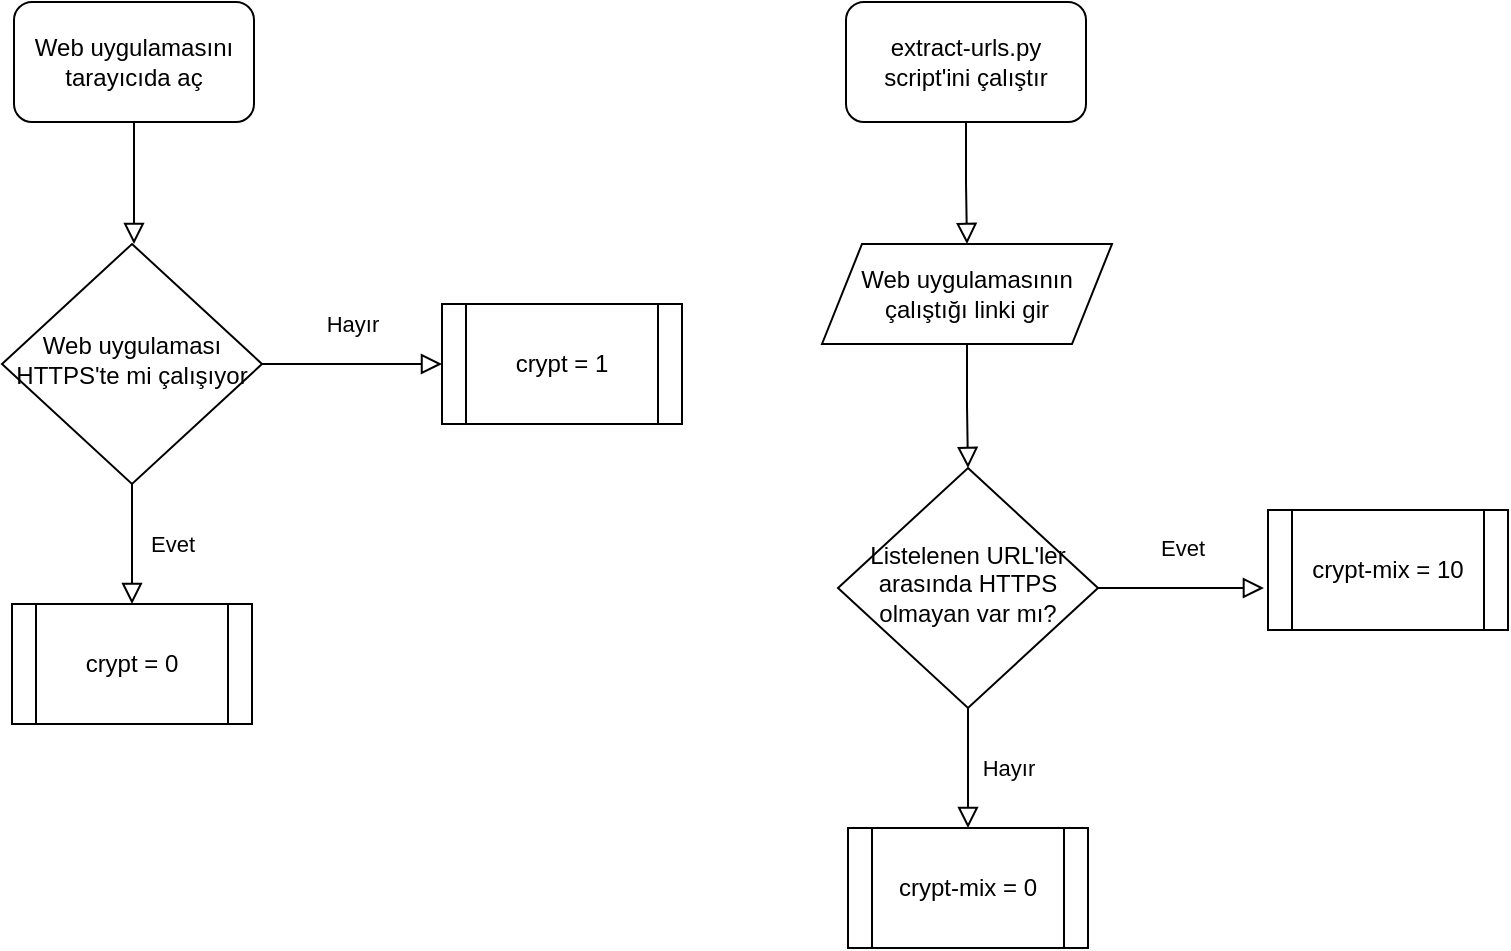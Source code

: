 <mxfile version="21.5.2" type="device">
  <diagram id="C5RBs43oDa-KdzZeNtuy" name="Page-1">
    <mxGraphModel dx="1434" dy="822" grid="1" gridSize="10" guides="1" tooltips="1" connect="1" arrows="1" fold="1" page="1" pageScale="1" pageWidth="827" pageHeight="1169" math="0" shadow="0">
      <root>
        <mxCell id="WIyWlLk6GJQsqaUBKTNV-0" />
        <mxCell id="WIyWlLk6GJQsqaUBKTNV-1" parent="WIyWlLk6GJQsqaUBKTNV-0" />
        <mxCell id="WIyWlLk6GJQsqaUBKTNV-4" value="Evet" style="rounded=0;html=1;jettySize=auto;orthogonalLoop=1;fontSize=11;endArrow=block;endFill=0;endSize=8;strokeWidth=1;shadow=0;labelBackgroundColor=none;edgeStyle=orthogonalEdgeStyle;" parent="WIyWlLk6GJQsqaUBKTNV-1" edge="1">
          <mxGeometry y="20" relative="1" as="geometry">
            <mxPoint as="offset" />
            <mxPoint x="115" y="291" as="sourcePoint" />
            <mxPoint x="115" y="351" as="targetPoint" />
          </mxGeometry>
        </mxCell>
        <mxCell id="WIyWlLk6GJQsqaUBKTNV-6" value="Web uygulaması HTTPS&#39;te mi çalışıyor" style="rhombus;whiteSpace=wrap;html=1;shadow=0;fontFamily=Helvetica;fontSize=12;align=center;strokeWidth=1;spacing=6;spacingTop=-4;" parent="WIyWlLk6GJQsqaUBKTNV-1" vertex="1">
          <mxGeometry x="50" y="171" width="130" height="120" as="geometry" />
        </mxCell>
        <mxCell id="h_RD9dawk91Q07xSKtJ4-1" value="crypt = 1" style="shape=process;whiteSpace=wrap;html=1;backgroundOutline=1;" parent="WIyWlLk6GJQsqaUBKTNV-1" vertex="1">
          <mxGeometry x="270" y="201" width="120" height="60" as="geometry" />
        </mxCell>
        <mxCell id="h_RD9dawk91Q07xSKtJ4-4" value="Hayır" style="rounded=0;html=1;jettySize=auto;orthogonalLoop=1;fontSize=11;endArrow=block;endFill=0;endSize=8;strokeWidth=1;shadow=0;labelBackgroundColor=none;edgeStyle=orthogonalEdgeStyle;exitX=1;exitY=0.5;exitDx=0;exitDy=0;entryX=0;entryY=0.5;entryDx=0;entryDy=0;" parent="WIyWlLk6GJQsqaUBKTNV-1" source="WIyWlLk6GJQsqaUBKTNV-6" target="h_RD9dawk91Q07xSKtJ4-1" edge="1">
          <mxGeometry y="20" relative="1" as="geometry">
            <mxPoint as="offset" />
            <mxPoint x="180" y="241" as="sourcePoint" />
            <mxPoint x="270" y="241" as="targetPoint" />
          </mxGeometry>
        </mxCell>
        <mxCell id="h_RD9dawk91Q07xSKtJ4-5" value="crypt = 0" style="shape=process;whiteSpace=wrap;html=1;backgroundOutline=1;" parent="WIyWlLk6GJQsqaUBKTNV-1" vertex="1">
          <mxGeometry x="55" y="351" width="120" height="60" as="geometry" />
        </mxCell>
        <mxCell id="h_RD9dawk91Q07xSKtJ4-6" value="Hayır" style="rounded=0;html=1;jettySize=auto;orthogonalLoop=1;fontSize=11;endArrow=block;endFill=0;endSize=8;strokeWidth=1;shadow=0;labelBackgroundColor=none;edgeStyle=orthogonalEdgeStyle;" parent="WIyWlLk6GJQsqaUBKTNV-1" edge="1">
          <mxGeometry y="20" relative="1" as="geometry">
            <mxPoint as="offset" />
            <mxPoint x="533" y="403" as="sourcePoint" />
            <mxPoint x="533" y="463" as="targetPoint" />
          </mxGeometry>
        </mxCell>
        <mxCell id="h_RD9dawk91Q07xSKtJ4-7" value="Listelenen URL&#39;ler arasında HTTPS olmayan var mı?" style="rhombus;whiteSpace=wrap;html=1;shadow=0;fontFamily=Helvetica;fontSize=12;align=center;strokeWidth=1;spacing=6;spacingTop=-4;" parent="WIyWlLk6GJQsqaUBKTNV-1" vertex="1">
          <mxGeometry x="468" y="283" width="130" height="120" as="geometry" />
        </mxCell>
        <mxCell id="h_RD9dawk91Q07xSKtJ4-8" value="crypt-mix = 10" style="shape=process;whiteSpace=wrap;html=1;backgroundOutline=1;" parent="WIyWlLk6GJQsqaUBKTNV-1" vertex="1">
          <mxGeometry x="683" y="304" width="120" height="60" as="geometry" />
        </mxCell>
        <mxCell id="h_RD9dawk91Q07xSKtJ4-9" value="Evet" style="rounded=0;html=1;jettySize=auto;orthogonalLoop=1;fontSize=11;endArrow=block;endFill=0;endSize=8;strokeWidth=1;shadow=0;labelBackgroundColor=none;edgeStyle=orthogonalEdgeStyle;entryX=-0.017;entryY=0.65;entryDx=0;entryDy=0;entryPerimeter=0;exitX=1;exitY=0.5;exitDx=0;exitDy=0;" parent="WIyWlLk6GJQsqaUBKTNV-1" source="h_RD9dawk91Q07xSKtJ4-7" target="h_RD9dawk91Q07xSKtJ4-8" edge="1">
          <mxGeometry y="20" relative="1" as="geometry">
            <mxPoint as="offset" />
            <mxPoint x="603" y="338" as="sourcePoint" />
            <mxPoint x="653" y="348" as="targetPoint" />
          </mxGeometry>
        </mxCell>
        <mxCell id="h_RD9dawk91Q07xSKtJ4-10" value="crypt-mix = 0" style="shape=process;whiteSpace=wrap;html=1;backgroundOutline=1;" parent="WIyWlLk6GJQsqaUBKTNV-1" vertex="1">
          <mxGeometry x="473" y="463" width="120" height="60" as="geometry" />
        </mxCell>
        <mxCell id="h_RD9dawk91Q07xSKtJ4-11" value="extract-urls.py script&#39;ini çalıştır" style="rounded=1;whiteSpace=wrap;html=1;" parent="WIyWlLk6GJQsqaUBKTNV-1" vertex="1">
          <mxGeometry x="472" y="50" width="120" height="60" as="geometry" />
        </mxCell>
        <mxCell id="h_RD9dawk91Q07xSKtJ4-13" value="" style="rounded=0;html=1;jettySize=auto;orthogonalLoop=1;fontSize=11;endArrow=block;endFill=0;endSize=8;strokeWidth=1;shadow=0;labelBackgroundColor=none;edgeStyle=orthogonalEdgeStyle;entryX=0.5;entryY=0;entryDx=0;entryDy=0;exitX=0.5;exitY=1;exitDx=0;exitDy=0;" parent="WIyWlLk6GJQsqaUBKTNV-1" source="h_RD9dawk91Q07xSKtJ4-26" target="h_RD9dawk91Q07xSKtJ4-7" edge="1">
          <mxGeometry y="20" relative="1" as="geometry">
            <mxPoint as="offset" />
            <mxPoint x="510" y="258" as="sourcePoint" />
            <mxPoint x="593" y="258" as="targetPoint" />
          </mxGeometry>
        </mxCell>
        <mxCell id="h_RD9dawk91Q07xSKtJ4-26" value="Web uygulamasının çalıştığı linki gir" style="shape=parallelogram;perimeter=parallelogramPerimeter;whiteSpace=wrap;html=1;fixedSize=1;" parent="WIyWlLk6GJQsqaUBKTNV-1" vertex="1">
          <mxGeometry x="460" y="171" width="145" height="50" as="geometry" />
        </mxCell>
        <mxCell id="h_RD9dawk91Q07xSKtJ4-27" value="" style="rounded=0;html=1;jettySize=auto;orthogonalLoop=1;fontSize=11;endArrow=block;endFill=0;endSize=8;strokeWidth=1;shadow=0;labelBackgroundColor=none;edgeStyle=orthogonalEdgeStyle;entryX=0.5;entryY=0;entryDx=0;entryDy=0;exitX=0.5;exitY=1;exitDx=0;exitDy=0;" parent="WIyWlLk6GJQsqaUBKTNV-1" source="h_RD9dawk91Q07xSKtJ4-11" target="h_RD9dawk91Q07xSKtJ4-26" edge="1">
          <mxGeometry y="20" relative="1" as="geometry">
            <mxPoint as="offset" />
            <mxPoint x="683.5" y="128" as="sourcePoint" />
            <mxPoint x="798" y="178" as="targetPoint" />
          </mxGeometry>
        </mxCell>
        <mxCell id="h_RD9dawk91Q07xSKtJ4-30" value="Web uygulamasını tarayıcıda aç" style="rounded=1;whiteSpace=wrap;html=1;" parent="WIyWlLk6GJQsqaUBKTNV-1" vertex="1">
          <mxGeometry x="56" y="50" width="120" height="60" as="geometry" />
        </mxCell>
        <mxCell id="h_RD9dawk91Q07xSKtJ4-31" value="" style="rounded=0;html=1;jettySize=auto;orthogonalLoop=1;fontSize=11;endArrow=block;endFill=0;endSize=8;strokeWidth=1;shadow=0;labelBackgroundColor=none;edgeStyle=orthogonalEdgeStyle;entryX=0.5;entryY=0;entryDx=0;entryDy=0;exitX=0.5;exitY=1;exitDx=0;exitDy=0;" parent="WIyWlLk6GJQsqaUBKTNV-1" source="h_RD9dawk91Q07xSKtJ4-30" edge="1">
          <mxGeometry y="20" relative="1" as="geometry">
            <mxPoint as="offset" />
            <mxPoint x="266.5" y="128" as="sourcePoint" />
            <mxPoint x="116" y="171" as="targetPoint" />
          </mxGeometry>
        </mxCell>
      </root>
    </mxGraphModel>
  </diagram>
</mxfile>
